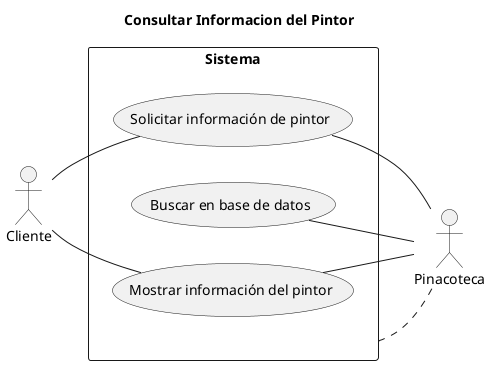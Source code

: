@startuml Consultar Informacion del Pintor

title Consultar Informacion del Pintor
left to right direction

actor Cliente as c
actor Pinacoteca as p

rectangle Sistema {
  usecase "Solicitar información de pintor" as UC1
  usecase "Buscar en base de datos" as UC2
  usecase "Mostrar información del pintor" as UC3
}

Sistema .. p

c -- UC1
p -left- UC1
p -left- UC2
p -left- UC3
c -- UC3


@enduml